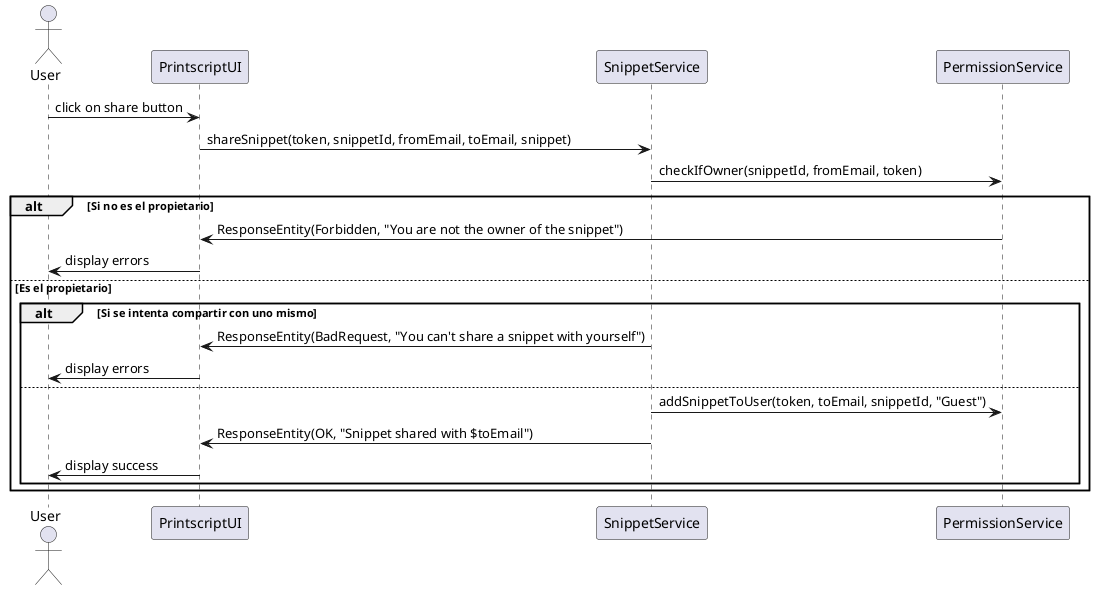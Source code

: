 @startuml

actor User

User -> PrintscriptUI: click on share button
PrintscriptUI -> SnippetService: shareSnippet(token, snippetId, fromEmail, toEmail, snippet)
SnippetService -> PermissionService: checkIfOwner(snippetId, fromEmail, token)
alt Si no es el propietario
    PermissionService -> PrintscriptUI: ResponseEntity(Forbidden, "You are not the owner of the snippet")
    PrintscriptUI -> User: display errors
else Es el propietario
    alt Si se intenta compartir con uno mismo
        SnippetService -> PrintscriptUI: ResponseEntity(BadRequest, "You can't share a snippet with yourself")
        PrintscriptUI -> User: display errors
    else
        SnippetService -> PermissionService: addSnippetToUser(token, toEmail, snippetId, "Guest")
        SnippetService -> PrintscriptUI: ResponseEntity(OK, "Snippet shared with $toEmail")
        PrintscriptUI -> User: display success
    end
end

@enduml
